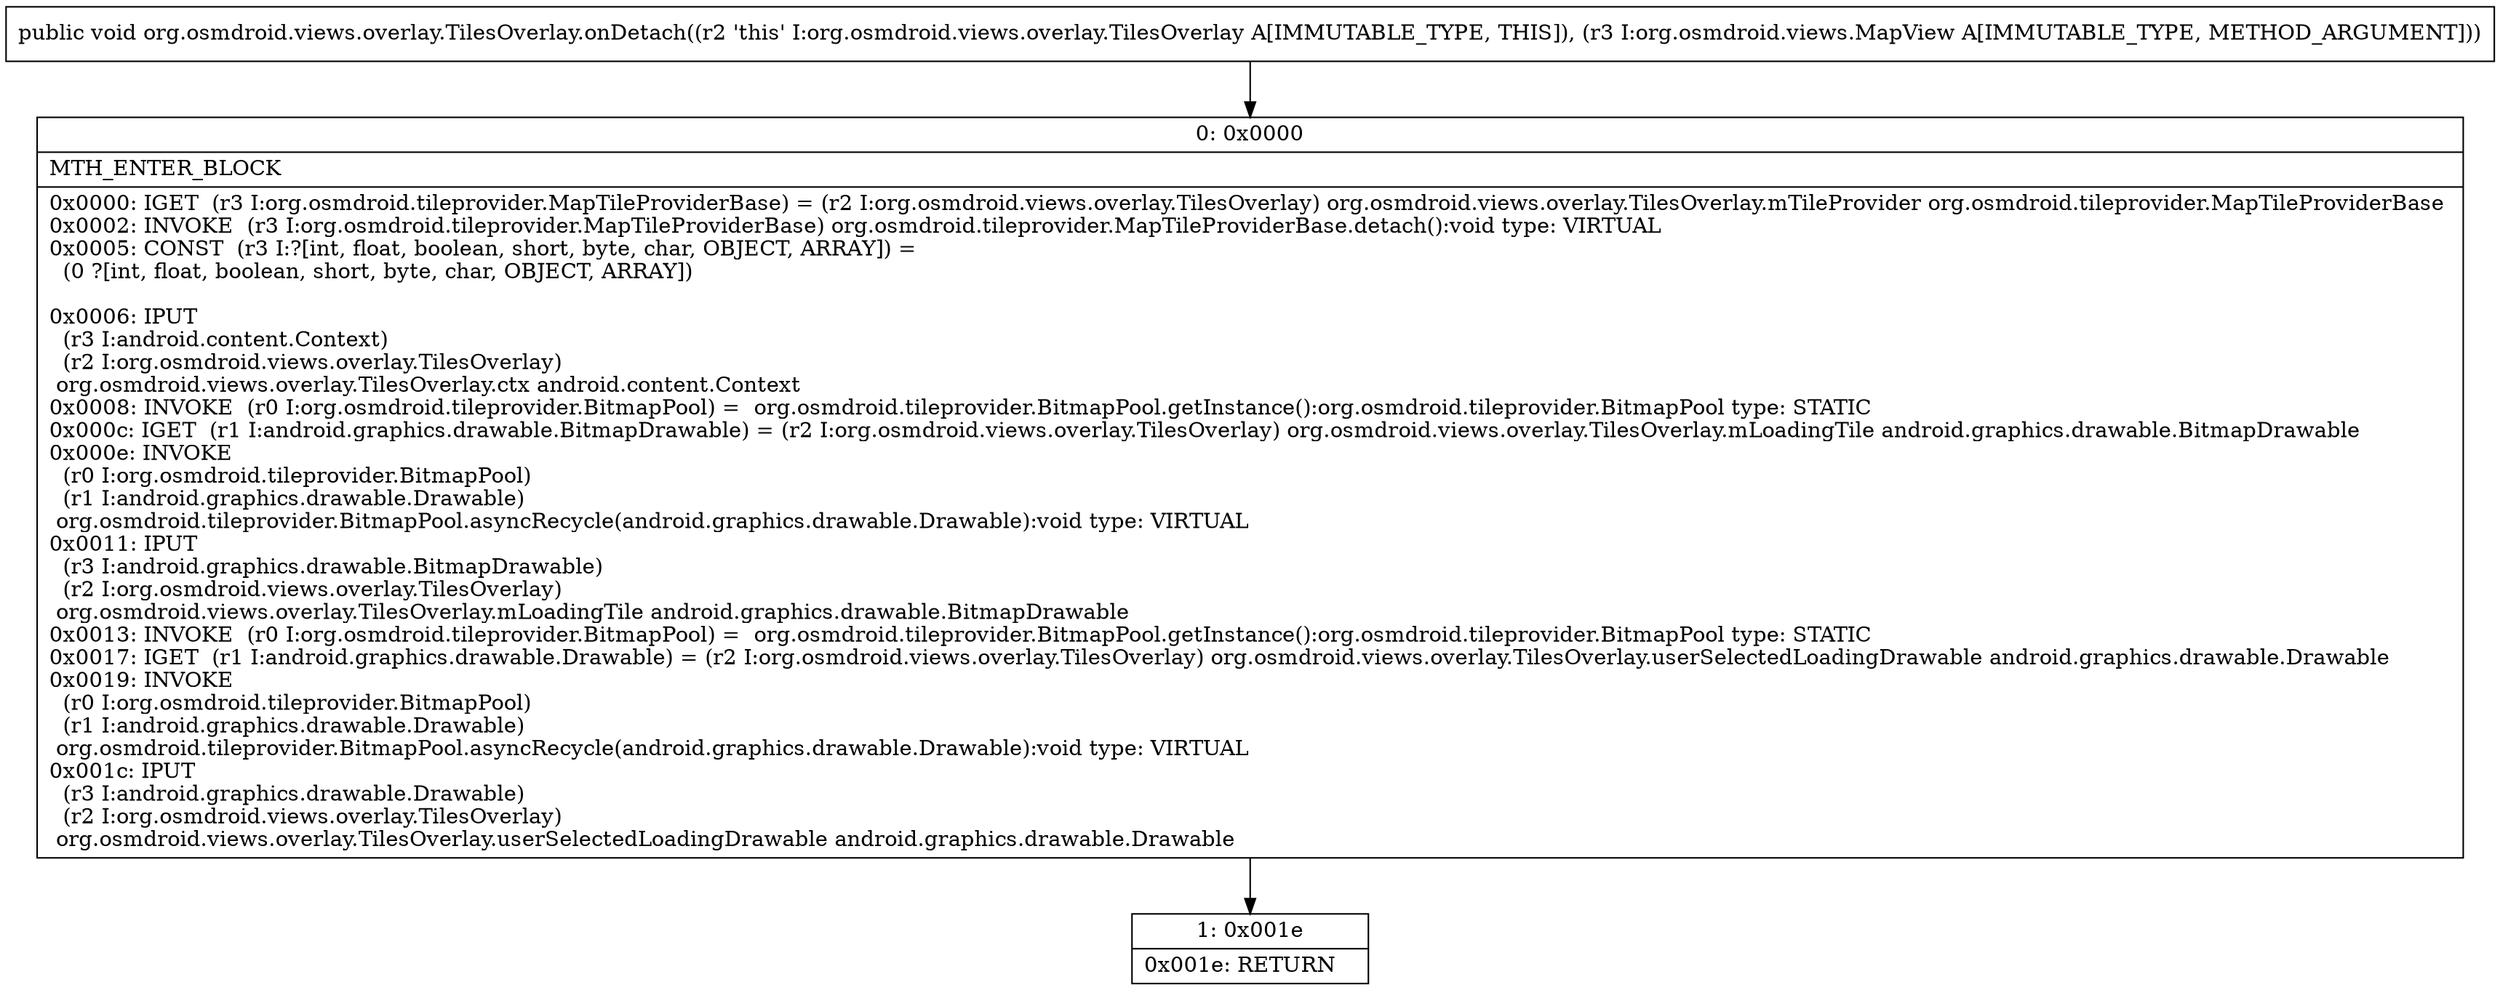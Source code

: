 digraph "CFG fororg.osmdroid.views.overlay.TilesOverlay.onDetach(Lorg\/osmdroid\/views\/MapView;)V" {
Node_0 [shape=record,label="{0\:\ 0x0000|MTH_ENTER_BLOCK\l|0x0000: IGET  (r3 I:org.osmdroid.tileprovider.MapTileProviderBase) = (r2 I:org.osmdroid.views.overlay.TilesOverlay) org.osmdroid.views.overlay.TilesOverlay.mTileProvider org.osmdroid.tileprovider.MapTileProviderBase \l0x0002: INVOKE  (r3 I:org.osmdroid.tileprovider.MapTileProviderBase) org.osmdroid.tileprovider.MapTileProviderBase.detach():void type: VIRTUAL \l0x0005: CONST  (r3 I:?[int, float, boolean, short, byte, char, OBJECT, ARRAY]) = \l  (0 ?[int, float, boolean, short, byte, char, OBJECT, ARRAY])\l \l0x0006: IPUT  \l  (r3 I:android.content.Context)\l  (r2 I:org.osmdroid.views.overlay.TilesOverlay)\l org.osmdroid.views.overlay.TilesOverlay.ctx android.content.Context \l0x0008: INVOKE  (r0 I:org.osmdroid.tileprovider.BitmapPool) =  org.osmdroid.tileprovider.BitmapPool.getInstance():org.osmdroid.tileprovider.BitmapPool type: STATIC \l0x000c: IGET  (r1 I:android.graphics.drawable.BitmapDrawable) = (r2 I:org.osmdroid.views.overlay.TilesOverlay) org.osmdroid.views.overlay.TilesOverlay.mLoadingTile android.graphics.drawable.BitmapDrawable \l0x000e: INVOKE  \l  (r0 I:org.osmdroid.tileprovider.BitmapPool)\l  (r1 I:android.graphics.drawable.Drawable)\l org.osmdroid.tileprovider.BitmapPool.asyncRecycle(android.graphics.drawable.Drawable):void type: VIRTUAL \l0x0011: IPUT  \l  (r3 I:android.graphics.drawable.BitmapDrawable)\l  (r2 I:org.osmdroid.views.overlay.TilesOverlay)\l org.osmdroid.views.overlay.TilesOverlay.mLoadingTile android.graphics.drawable.BitmapDrawable \l0x0013: INVOKE  (r0 I:org.osmdroid.tileprovider.BitmapPool) =  org.osmdroid.tileprovider.BitmapPool.getInstance():org.osmdroid.tileprovider.BitmapPool type: STATIC \l0x0017: IGET  (r1 I:android.graphics.drawable.Drawable) = (r2 I:org.osmdroid.views.overlay.TilesOverlay) org.osmdroid.views.overlay.TilesOverlay.userSelectedLoadingDrawable android.graphics.drawable.Drawable \l0x0019: INVOKE  \l  (r0 I:org.osmdroid.tileprovider.BitmapPool)\l  (r1 I:android.graphics.drawable.Drawable)\l org.osmdroid.tileprovider.BitmapPool.asyncRecycle(android.graphics.drawable.Drawable):void type: VIRTUAL \l0x001c: IPUT  \l  (r3 I:android.graphics.drawable.Drawable)\l  (r2 I:org.osmdroid.views.overlay.TilesOverlay)\l org.osmdroid.views.overlay.TilesOverlay.userSelectedLoadingDrawable android.graphics.drawable.Drawable \l}"];
Node_1 [shape=record,label="{1\:\ 0x001e|0x001e: RETURN   \l}"];
MethodNode[shape=record,label="{public void org.osmdroid.views.overlay.TilesOverlay.onDetach((r2 'this' I:org.osmdroid.views.overlay.TilesOverlay A[IMMUTABLE_TYPE, THIS]), (r3 I:org.osmdroid.views.MapView A[IMMUTABLE_TYPE, METHOD_ARGUMENT])) }"];
MethodNode -> Node_0;
Node_0 -> Node_1;
}

